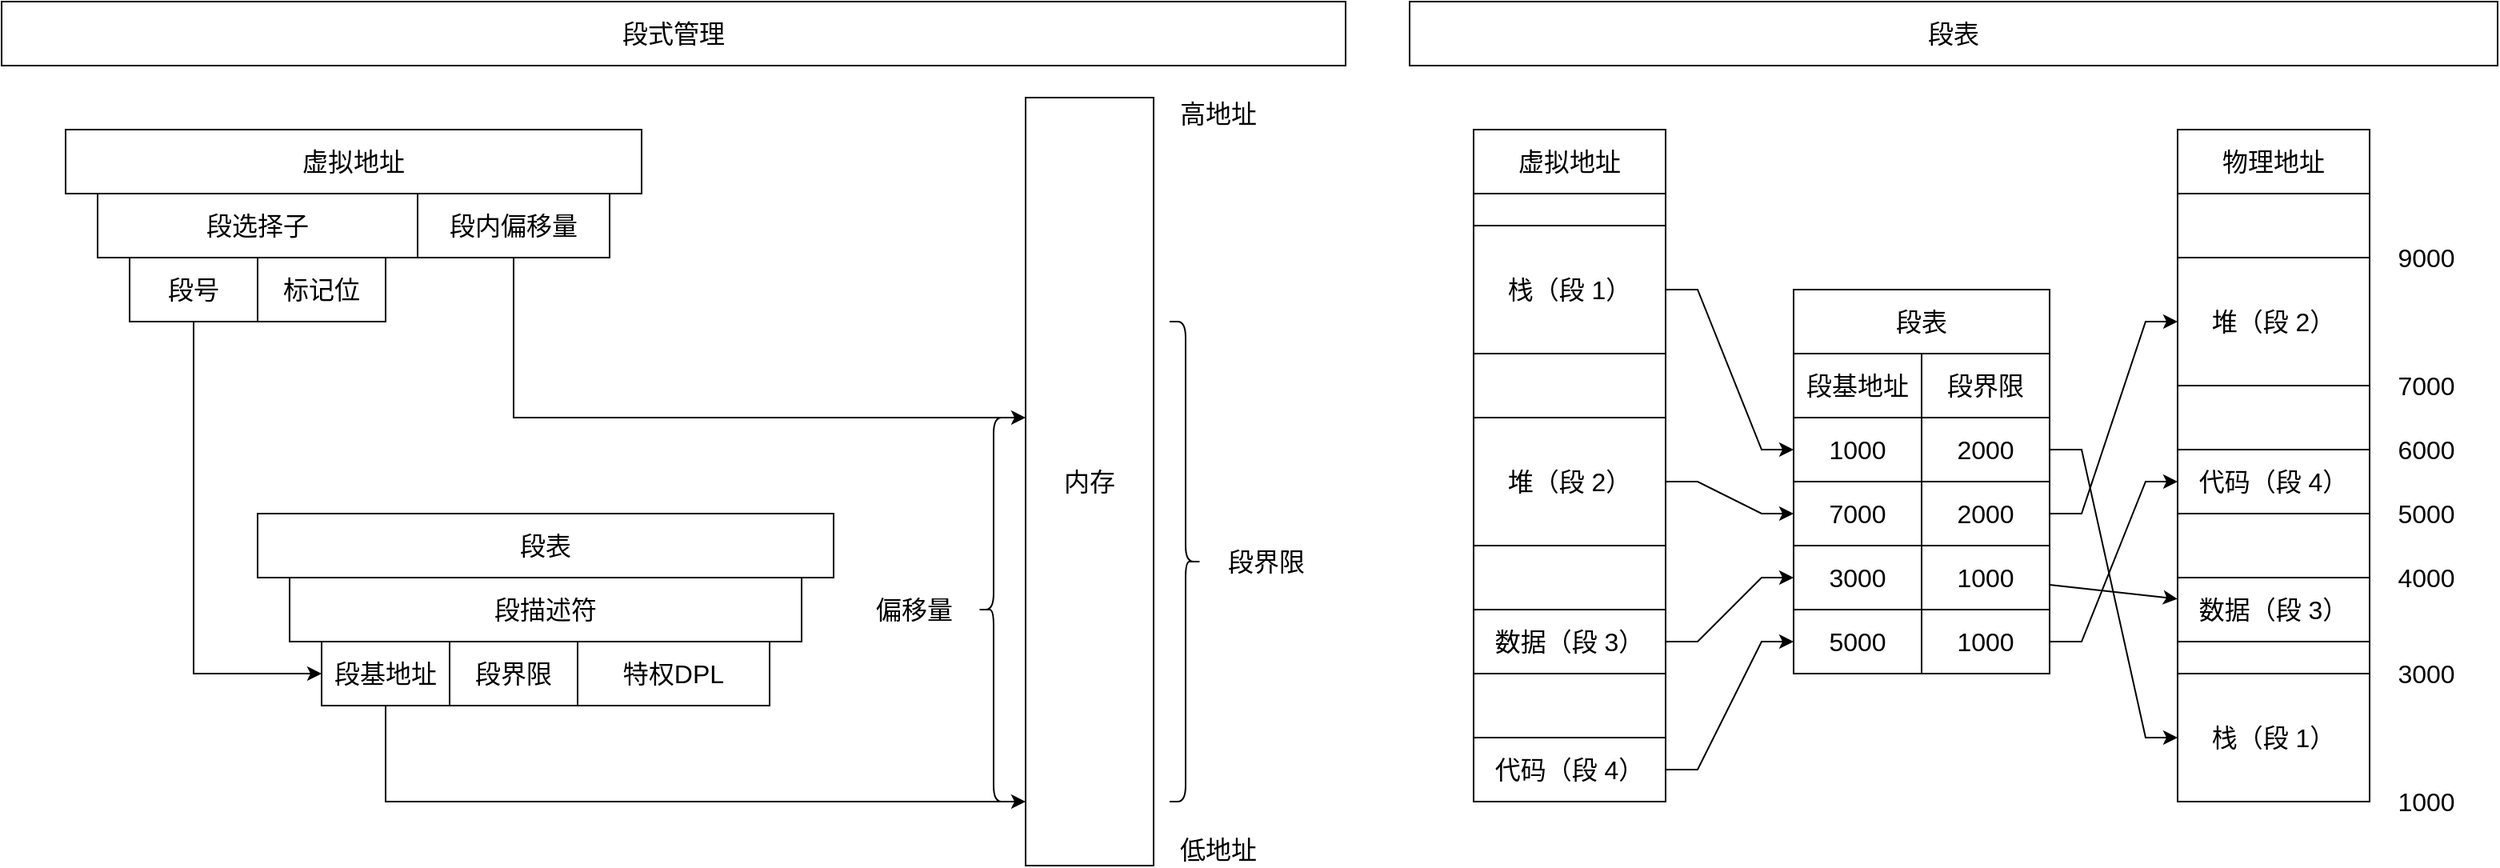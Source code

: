 <mxfile version="17.4.2" type="device"><diagram id="UDlizHPyq2F-EiQFJnR5" name="第 1 页"><mxGraphModel dx="1173" dy="703" grid="1" gridSize="10" guides="0" tooltips="1" connect="0" arrows="0" fold="1" page="1" pageScale="1" pageWidth="827" pageHeight="1169" math="0" shadow="0"><root><mxCell id="0"/><mxCell id="1" parent="0"/><mxCell id="t6T3o283fWgh9H9wGAyo-253" value="段式管理" style="rounded=0;whiteSpace=wrap;html=1;fontSize=16;strokeColor=default;fillColor=none;container=0;" parent="1" vertex="1"><mxGeometry x="40" y="40" width="840" height="40" as="geometry"/></mxCell><mxCell id="t6T3o283fWgh9H9wGAyo-29" value="内存" style="rounded=0;whiteSpace=wrap;html=1;fontSize=16;strokeColor=default;fillColor=none;container=0;" parent="1" vertex="1"><mxGeometry x="680" y="100" width="80" height="480" as="geometry"/></mxCell><mxCell id="t6T3o283fWgh9H9wGAyo-31" value="" style="endArrow=classic;html=1;rounded=0;fontSize=16;" parent="1" source="t6T3o283fWgh9H9wGAyo-19" edge="1"><mxGeometry width="50" height="50" relative="1" as="geometry"><mxPoint x="300" y="500" as="sourcePoint"/><mxPoint x="680" y="540" as="targetPoint"/><Array as="points"><mxPoint x="280" y="540"/></Array></mxGeometry></mxCell><mxCell id="t6T3o283fWgh9H9wGAyo-32" value="低地址" style="text;html=1;align=center;verticalAlign=middle;resizable=0;points=[];autosize=1;strokeColor=none;fillColor=none;fontSize=16;container=0;" parent="1" vertex="1"><mxGeometry x="770" y="560" width="60" height="20" as="geometry"/></mxCell><mxCell id="t6T3o283fWgh9H9wGAyo-33" value="高地址" style="text;html=1;align=center;verticalAlign=middle;resizable=0;points=[];autosize=1;strokeColor=none;fillColor=none;fontSize=16;container=0;" parent="1" vertex="1"><mxGeometry x="770" y="100" width="60" height="20" as="geometry"/></mxCell><mxCell id="t6T3o283fWgh9H9wGAyo-34" value="" style="endArrow=classic;html=1;rounded=0;fontSize=16;" parent="1" source="t6T3o283fWgh9H9wGAyo-13" edge="1"><mxGeometry width="50" height="50" relative="1" as="geometry"><mxPoint x="620" y="360" as="sourcePoint"/><mxPoint x="680" y="300" as="targetPoint"/><Array as="points"><mxPoint x="360" y="300"/></Array></mxGeometry></mxCell><mxCell id="t6T3o283fWgh9H9wGAyo-35" value="" style="shape=curlyBracket;whiteSpace=wrap;html=1;rounded=1;fontSize=16;strokeColor=default;fillColor=none;container=0;" parent="1" vertex="1"><mxGeometry x="650" y="300" width="20" height="240" as="geometry"/></mxCell><mxCell id="t6T3o283fWgh9H9wGAyo-36" value="偏移量" style="text;html=1;align=center;verticalAlign=middle;resizable=0;points=[];autosize=1;strokeColor=none;fillColor=none;fontSize=16;container=0;" parent="1" vertex="1"><mxGeometry x="580" y="410" width="60" height="20" as="geometry"/></mxCell><mxCell id="t6T3o283fWgh9H9wGAyo-37" value="" style="shape=curlyBracket;whiteSpace=wrap;html=1;rounded=1;flipH=1;fontSize=16;strokeColor=default;fillColor=none;container=0;" parent="1" vertex="1"><mxGeometry x="770" y="240" width="20" height="300" as="geometry"/></mxCell><mxCell id="t6T3o283fWgh9H9wGAyo-38" value="段界限" style="text;html=1;align=center;verticalAlign=middle;resizable=0;points=[];autosize=1;strokeColor=none;fillColor=none;fontSize=16;container=0;" parent="1" vertex="1"><mxGeometry x="800" y="380" width="60" height="20" as="geometry"/></mxCell><mxCell id="t6T3o283fWgh9H9wGAyo-13" value="段内偏移量" style="rounded=0;whiteSpace=wrap;html=1;fontSize=16;strokeColor=default;fillColor=none;container=0;" parent="1" vertex="1"><mxGeometry x="300" y="160" width="120" height="40" as="geometry"/></mxCell><mxCell id="t6T3o283fWgh9H9wGAyo-14" value="段号" style="rounded=0;whiteSpace=wrap;html=1;fontSize=16;strokeColor=default;fillColor=none;container=0;" parent="1" vertex="1"><mxGeometry x="120" y="200" width="80" height="40" as="geometry"/></mxCell><mxCell id="t6T3o283fWgh9H9wGAyo-15" value="标记位" style="rounded=0;whiteSpace=wrap;html=1;fontSize=16;strokeColor=default;fillColor=none;container=0;" parent="1" vertex="1"><mxGeometry x="200" y="200" width="80" height="40" as="geometry"/></mxCell><mxCell id="t6T3o283fWgh9H9wGAyo-19" value="段基地址" style="rounded=0;whiteSpace=wrap;html=1;fontSize=16;strokeColor=default;fillColor=none;container=0;" parent="1" vertex="1"><mxGeometry x="240" y="440" width="80" height="40" as="geometry"/></mxCell><mxCell id="t6T3o283fWgh9H9wGAyo-20" value="段界限" style="rounded=0;whiteSpace=wrap;html=1;fontSize=16;strokeColor=default;fillColor=none;container=0;" parent="1" vertex="1"><mxGeometry x="320" y="440" width="80" height="40" as="geometry"/></mxCell><mxCell id="t6T3o283fWgh9H9wGAyo-21" value="特权DPL" style="rounded=0;whiteSpace=wrap;html=1;fontSize=16;strokeColor=default;fillColor=none;container=0;" parent="1" vertex="1"><mxGeometry x="400" y="440" width="120" height="40" as="geometry"/></mxCell><mxCell id="t6T3o283fWgh9H9wGAyo-30" value="" style="endArrow=classic;html=1;rounded=0;fontSize=16;" parent="1" source="t6T3o283fWgh9H9wGAyo-14" target="t6T3o283fWgh9H9wGAyo-19" edge="1"><mxGeometry width="50" height="50" relative="1" as="geometry"><mxPoint x="420" y="400" as="sourcePoint"/><mxPoint x="240" y="430" as="targetPoint"/><Array as="points"><mxPoint x="160" y="460"/></Array></mxGeometry></mxCell><mxCell id="t6T3o283fWgh9H9wGAyo-254" value="段表" style="rounded=0;whiteSpace=wrap;html=1;fontSize=16;strokeColor=default;fillColor=none;container=0;" parent="1" vertex="1"><mxGeometry x="920" y="40" width="680" height="40" as="geometry"/></mxCell><mxCell id="t6T3o283fWgh9H9wGAyo-48" value="段基地址" style="rounded=0;whiteSpace=wrap;html=1;fontSize=16;strokeColor=default;fillColor=none;container=0;" parent="1" vertex="1"><mxGeometry x="1160" y="260" width="80" height="40" as="geometry"/></mxCell><mxCell id="t6T3o283fWgh9H9wGAyo-49" value="段界限" style="rounded=0;whiteSpace=wrap;html=1;fontSize=16;strokeColor=default;fillColor=none;container=0;" parent="1" vertex="1"><mxGeometry x="1240" y="260" width="80" height="40" as="geometry"/></mxCell><mxCell id="t6T3o283fWgh9H9wGAyo-50" value="1000" style="rounded=0;whiteSpace=wrap;html=1;fontSize=16;strokeColor=default;fillColor=none;container=0;" parent="1" vertex="1"><mxGeometry x="1160" y="300" width="80" height="40" as="geometry"/></mxCell><mxCell id="t6T3o283fWgh9H9wGAyo-51" value="2000" style="rounded=0;whiteSpace=wrap;html=1;fontSize=16;strokeColor=default;fillColor=none;container=0;" parent="1" vertex="1"><mxGeometry x="1240" y="300" width="80" height="40" as="geometry"/></mxCell><mxCell id="t6T3o283fWgh9H9wGAyo-52" value="7000" style="rounded=0;whiteSpace=wrap;html=1;fontSize=16;strokeColor=default;fillColor=none;container=0;" parent="1" vertex="1"><mxGeometry x="1160" y="340" width="80" height="40" as="geometry"/></mxCell><mxCell id="t6T3o283fWgh9H9wGAyo-53" value="2000" style="rounded=0;whiteSpace=wrap;html=1;fontSize=16;strokeColor=default;fillColor=none;container=0;" parent="1" vertex="1"><mxGeometry x="1240" y="340" width="80" height="40" as="geometry"/></mxCell><mxCell id="t6T3o283fWgh9H9wGAyo-54" value="3000" style="rounded=0;whiteSpace=wrap;html=1;fontSize=16;strokeColor=default;fillColor=none;container=0;" parent="1" vertex="1"><mxGeometry x="1160" y="380" width="80" height="40" as="geometry"/></mxCell><mxCell id="t6T3o283fWgh9H9wGAyo-55" value="1000" style="rounded=0;whiteSpace=wrap;html=1;fontSize=16;strokeColor=default;fillColor=none;container=0;" parent="1" vertex="1"><mxGeometry x="1240" y="380" width="80" height="40" as="geometry"/></mxCell><mxCell id="t6T3o283fWgh9H9wGAyo-56" value="5000" style="rounded=0;whiteSpace=wrap;html=1;fontSize=16;strokeColor=default;fillColor=none;container=0;" parent="1" vertex="1"><mxGeometry x="1160" y="420" width="80" height="40" as="geometry"/></mxCell><mxCell id="t6T3o283fWgh9H9wGAyo-57" value="1000" style="rounded=0;whiteSpace=wrap;html=1;fontSize=16;strokeColor=default;fillColor=none;container=0;" parent="1" vertex="1"><mxGeometry x="1240" y="420" width="80" height="40" as="geometry"/></mxCell><mxCell id="t6T3o283fWgh9H9wGAyo-68" value="1000" style="text;html=1;align=center;verticalAlign=middle;resizable=0;points=[];autosize=1;strokeColor=none;fillColor=none;fontSize=16;container=0;" parent="1" vertex="1"><mxGeometry x="1530" y="530" width="50" height="20" as="geometry"/></mxCell><mxCell id="t6T3o283fWgh9H9wGAyo-69" value="3000" style="text;html=1;align=center;verticalAlign=middle;resizable=0;points=[];autosize=1;strokeColor=none;fillColor=none;fontSize=16;container=0;" parent="1" vertex="1"><mxGeometry x="1530" y="450" width="50" height="20" as="geometry"/></mxCell><mxCell id="t6T3o283fWgh9H9wGAyo-70" value="4000" style="text;html=1;align=center;verticalAlign=middle;resizable=0;points=[];autosize=1;strokeColor=none;fillColor=none;fontSize=16;container=0;" parent="1" vertex="1"><mxGeometry x="1530" y="390" width="50" height="20" as="geometry"/></mxCell><mxCell id="t6T3o283fWgh9H9wGAyo-71" value="5000" style="text;html=1;align=center;verticalAlign=middle;resizable=0;points=[];autosize=1;strokeColor=none;fillColor=none;fontSize=16;container=0;" parent="1" vertex="1"><mxGeometry x="1530" y="350" width="50" height="20" as="geometry"/></mxCell><mxCell id="t6T3o283fWgh9H9wGAyo-72" value="6000" style="text;html=1;align=center;verticalAlign=middle;resizable=0;points=[];autosize=1;strokeColor=none;fillColor=none;fontSize=16;container=0;" parent="1" vertex="1"><mxGeometry x="1530" y="310" width="50" height="20" as="geometry"/></mxCell><mxCell id="t6T3o283fWgh9H9wGAyo-73" value="7000" style="text;html=1;align=center;verticalAlign=middle;resizable=0;points=[];autosize=1;strokeColor=none;fillColor=none;fontSize=16;container=0;" parent="1" vertex="1"><mxGeometry x="1530" y="270" width="50" height="20" as="geometry"/></mxCell><mxCell id="t6T3o283fWgh9H9wGAyo-74" value="9000" style="text;html=1;align=center;verticalAlign=middle;resizable=0;points=[];autosize=1;strokeColor=none;fillColor=none;fontSize=16;container=0;" parent="1" vertex="1"><mxGeometry x="1530" y="190" width="50" height="20" as="geometry"/></mxCell><mxCell id="t6T3o283fWgh9H9wGAyo-75" value="" style="group;strokeColor=default;container=0;" parent="1" vertex="1" connectable="0"><mxGeometry x="1400" y="120" width="120" height="420" as="geometry"/></mxCell><mxCell id="t6T3o283fWgh9H9wGAyo-76" value="" style="group;strokeColor=default;container=0;" parent="1" vertex="1" connectable="0"><mxGeometry x="960" y="120" width="120" height="420" as="geometry"/></mxCell><mxCell id="t6T3o283fWgh9H9wGAyo-77" value="" style="endArrow=classic;html=1;rounded=0;fontSize=16;" parent="1" source="t6T3o283fWgh9H9wGAyo-44" target="t6T3o283fWgh9H9wGAyo-50" edge="1"><mxGeometry width="50" height="50" relative="1" as="geometry"><mxPoint x="1230" y="350" as="sourcePoint"/><mxPoint x="1280" y="300" as="targetPoint"/><Array as="points"><mxPoint x="1100" y="220"/><mxPoint x="1140" y="320"/></Array></mxGeometry></mxCell><mxCell id="t6T3o283fWgh9H9wGAyo-78" value="" style="endArrow=classic;html=1;rounded=0;fontSize=16;" parent="1" source="t6T3o283fWgh9H9wGAyo-45" target="t6T3o283fWgh9H9wGAyo-52" edge="1"><mxGeometry width="50" height="50" relative="1" as="geometry"><mxPoint x="1090" y="263.333" as="sourcePoint"/><mxPoint x="1174" y="310" as="targetPoint"/><Array as="points"><mxPoint x="1100" y="340"/><mxPoint x="1140" y="360"/></Array></mxGeometry></mxCell><mxCell id="t6T3o283fWgh9H9wGAyo-79" value="" style="endArrow=classic;html=1;rounded=0;fontSize=16;" parent="1" source="t6T3o283fWgh9H9wGAyo-46" target="t6T3o283fWgh9H9wGAyo-54" edge="1"><mxGeometry width="50" height="50" relative="1" as="geometry"><mxPoint x="1090" y="356.667" as="sourcePoint"/><mxPoint x="1170" y="365.556" as="targetPoint"/><Array as="points"><mxPoint x="1100" y="440"/><mxPoint x="1140" y="400"/></Array></mxGeometry></mxCell><mxCell id="t6T3o283fWgh9H9wGAyo-80" value="" style="endArrow=classic;html=1;rounded=0;fontSize=16;" parent="1" source="t6T3o283fWgh9H9wGAyo-47" target="t6T3o283fWgh9H9wGAyo-56" edge="1"><mxGeometry width="50" height="50" relative="1" as="geometry"><mxPoint x="1090" y="436.667" as="sourcePoint"/><mxPoint x="1170" y="418.889" as="targetPoint"/><Array as="points"><mxPoint x="1100" y="520"/><mxPoint x="1140" y="440"/></Array></mxGeometry></mxCell><mxCell id="t6T3o283fWgh9H9wGAyo-81" value="" style="endArrow=classic;html=1;rounded=0;fontSize=16;" parent="1" source="t6T3o283fWgh9H9wGAyo-51" target="t6T3o283fWgh9H9wGAyo-67" edge="1"><mxGeometry width="50" height="50" relative="1" as="geometry"><mxPoint x="1090" y="263.333" as="sourcePoint"/><mxPoint x="1174" y="310" as="targetPoint"/><Array as="points"><mxPoint x="1340" y="320"/><mxPoint x="1380" y="500"/></Array></mxGeometry></mxCell><mxCell id="t6T3o283fWgh9H9wGAyo-82" value="" style="endArrow=classic;html=1;rounded=0;fontSize=16;" parent="1" source="t6T3o283fWgh9H9wGAyo-53" target="t6T3o283fWgh9H9wGAyo-66" edge="1"><mxGeometry width="50" height="50" relative="1" as="geometry"><mxPoint x="1310" y="350" as="sourcePoint"/><mxPoint x="1430" y="470" as="targetPoint"/><Array as="points"><mxPoint x="1340" y="360"/><mxPoint x="1380" y="240"/></Array></mxGeometry></mxCell><mxCell id="t6T3o283fWgh9H9wGAyo-83" value="" style="endArrow=classic;html=1;rounded=0;fontSize=16;" parent="1" source="t6T3o283fWgh9H9wGAyo-55" target="t6T3o283fWgh9H9wGAyo-65" edge="1"><mxGeometry width="50" height="50" relative="1" as="geometry"><mxPoint x="1370" y="340" as="sourcePoint"/><mxPoint x="1420" y="290" as="targetPoint"/></mxGeometry></mxCell><mxCell id="t6T3o283fWgh9H9wGAyo-84" value="" style="endArrow=classic;html=1;rounded=0;fontSize=16;" parent="1" source="t6T3o283fWgh9H9wGAyo-57" target="t6T3o283fWgh9H9wGAyo-64" edge="1"><mxGeometry width="50" height="50" relative="1" as="geometry"><mxPoint x="1330" y="414.444" as="sourcePoint"/><mxPoint x="1410" y="423.333" as="targetPoint"/><Array as="points"><mxPoint x="1340" y="440"/><mxPoint x="1380" y="340"/></Array></mxGeometry></mxCell><mxCell id="t6T3o283fWgh9H9wGAyo-61" value="物理地址" style="rounded=0;whiteSpace=wrap;html=1;fontSize=16;strokeColor=default;fillColor=none;container=0;" parent="1" vertex="1"><mxGeometry x="1400" y="120" width="120" height="40" as="geometry"/></mxCell><mxCell id="t6T3o283fWgh9H9wGAyo-64" value="代码（段 4）" style="rounded=0;whiteSpace=wrap;html=1;fontSize=16;strokeColor=default;fillColor=none;container=0;" parent="1" vertex="1"><mxGeometry x="1400" y="320" width="120" height="40" as="geometry"/></mxCell><mxCell id="t6T3o283fWgh9H9wGAyo-65" value="数据（段 3）" style="rounded=0;whiteSpace=wrap;html=1;fontSize=16;strokeColor=default;fillColor=none;container=0;" parent="1" vertex="1"><mxGeometry x="1400" y="400" width="120" height="40" as="geometry"/></mxCell><mxCell id="t6T3o283fWgh9H9wGAyo-66" value="堆（段 2）" style="rounded=0;whiteSpace=wrap;html=1;fontSize=16;strokeColor=default;fillColor=none;container=0;" parent="1" vertex="1"><mxGeometry x="1400" y="200" width="120" height="80" as="geometry"/></mxCell><mxCell id="t6T3o283fWgh9H9wGAyo-67" value="栈（段 1）" style="rounded=0;whiteSpace=wrap;html=1;fontSize=16;strokeColor=default;fillColor=none;container=0;" parent="1" vertex="1"><mxGeometry x="1400" y="460" width="120" height="80" as="geometry"/></mxCell><mxCell id="t6T3o283fWgh9H9wGAyo-44" value="栈（段 1）" style="rounded=0;whiteSpace=wrap;html=1;fontSize=16;strokeColor=default;fillColor=none;container=0;" parent="1" vertex="1"><mxGeometry x="960" y="180" width="120" height="80" as="geometry"/></mxCell><mxCell id="t6T3o283fWgh9H9wGAyo-45" value="堆（段 2）" style="rounded=0;whiteSpace=wrap;html=1;fontSize=16;strokeColor=default;fillColor=none;container=0;" parent="1" vertex="1"><mxGeometry x="960" y="300" width="120" height="80" as="geometry"/></mxCell><mxCell id="t6T3o283fWgh9H9wGAyo-46" value="数据（段 3）" style="rounded=0;whiteSpace=wrap;html=1;fontSize=16;strokeColor=default;fillColor=none;container=0;" parent="1" vertex="1"><mxGeometry x="960" y="420" width="120" height="40" as="geometry"/></mxCell><mxCell id="t6T3o283fWgh9H9wGAyo-47" value="代码（段 4）" style="rounded=0;whiteSpace=wrap;html=1;fontSize=16;strokeColor=default;fillColor=none;container=0;" parent="1" vertex="1"><mxGeometry x="960" y="500" width="120" height="40" as="geometry"/></mxCell><mxCell id="t6T3o283fWgh9H9wGAyo-60" value="虚拟地址" style="rounded=0;whiteSpace=wrap;html=1;fontSize=16;strokeColor=default;fillColor=none;container=0;" parent="1" vertex="1"><mxGeometry x="960" y="120" width="120" height="40" as="geometry"/></mxCell><mxCell id="t6T3o283fWgh9H9wGAyo-255" value="段表" style="rounded=0;whiteSpace=wrap;html=1;fontSize=16;strokeColor=default;fillColor=none;container=0;" parent="1" vertex="1"><mxGeometry x="1160" y="220" width="160" height="40" as="geometry"/></mxCell><mxCell id="yQH6ErizQK-mk6ruxXtr-1" value="&lt;span style=&quot;font-size: 16px&quot;&gt;虚拟地址&lt;/span&gt;" style="rounded=0;whiteSpace=wrap;html=1;fillColor=none;" vertex="1" parent="1"><mxGeometry x="80" y="120" width="360" height="40" as="geometry"/></mxCell><mxCell id="yQH6ErizQK-mk6ruxXtr-2" value="&lt;span style=&quot;font-size: 16px&quot;&gt;段选择子&lt;/span&gt;" style="rounded=0;whiteSpace=wrap;html=1;fillColor=none;" vertex="1" parent="1"><mxGeometry x="100" y="160" width="200" height="40" as="geometry"/></mxCell><mxCell id="yQH6ErizQK-mk6ruxXtr-3" value="&lt;span style=&quot;font-size: 16px&quot;&gt;段表&lt;/span&gt;" style="rounded=0;whiteSpace=wrap;html=1;fillColor=none;" vertex="1" parent="1"><mxGeometry x="200" y="360" width="360" height="40" as="geometry"/></mxCell><mxCell id="yQH6ErizQK-mk6ruxXtr-4" value="&lt;span style=&quot;font-size: 16px&quot;&gt;段描述符&lt;/span&gt;" style="rounded=0;whiteSpace=wrap;html=1;fillColor=none;" vertex="1" parent="1"><mxGeometry x="220" y="400" width="320" height="40" as="geometry"/></mxCell></root></mxGraphModel></diagram></mxfile>